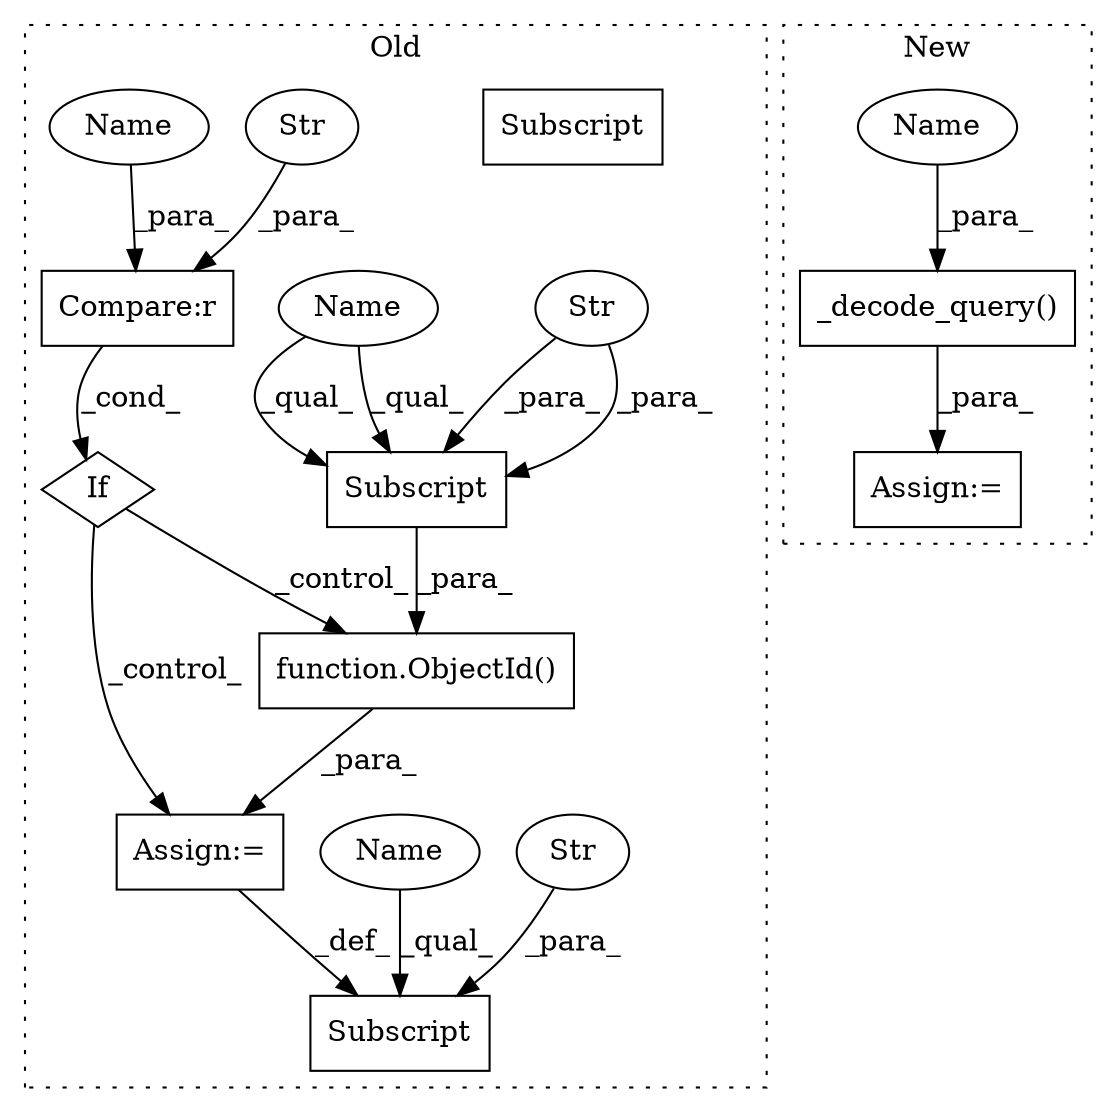 digraph G {
subgraph cluster0 {
1 [label="Subscript" a="63" s="6729,0" l="12,0" shape="box"];
3 [label="Str" a="66" s="6735" l="5" shape="ellipse"];
4 [label="Subscript" a="63" s="6753,0" l="12,0" shape="box"];
5 [label="Compare:r" a="40" s="6701" l="14" shape="box"];
6 [label="If" a="96" s="6698" l="3" shape="diamond"];
7 [label="Str" a="66" s="6701" l="5" shape="ellipse"];
8 [label="Str" a="66" s="6759" l="5" shape="ellipse"];
9 [label="function.ObjectId()" a="75" s="6744,6765" l="9,1" shape="box"];
11 [label="Assign:=" a="68" s="6741" l="3" shape="box"];
12 [label="Name" a="87" s="6753" l="5" shape="ellipse"];
13 [label="Name" a="87" s="6729" l="5" shape="ellipse"];
14 [label="Subscript" a="63" s="6753,0" l="12,0" shape="box"];
15 [label="Name" a="87" s="6710" l="5" shape="ellipse"];
label = "Old";
style="dotted";
}
subgraph cluster1 {
2 [label="_decode_query()" a="75" s="7032,7056" l="19,1" shape="box"];
10 [label="Assign:=" a="68" s="7029" l="3" shape="box"];
16 [label="Name" a="87" s="7051" l="5" shape="ellipse"];
label = "New";
style="dotted";
}
2 -> 10 [label="_para_"];
3 -> 1 [label="_para_"];
5 -> 6 [label="_cond_"];
6 -> 11 [label="_control_"];
6 -> 9 [label="_control_"];
7 -> 5 [label="_para_"];
8 -> 14 [label="_para_"];
8 -> 14 [label="_para_"];
9 -> 11 [label="_para_"];
11 -> 1 [label="_def_"];
12 -> 14 [label="_qual_"];
12 -> 14 [label="_qual_"];
13 -> 1 [label="_qual_"];
14 -> 9 [label="_para_"];
15 -> 5 [label="_para_"];
16 -> 2 [label="_para_"];
}